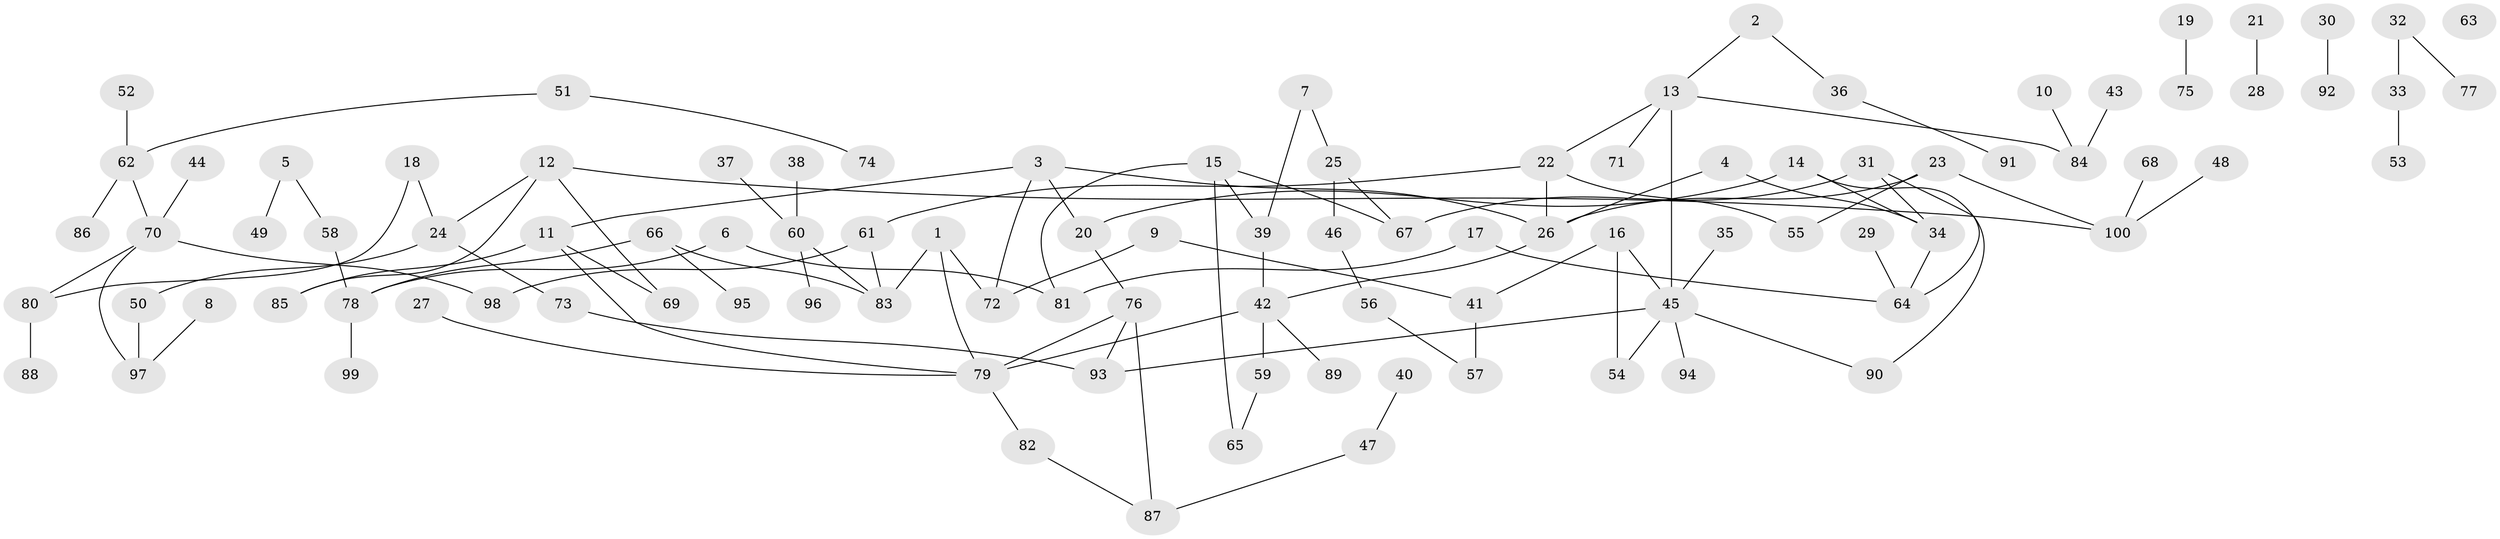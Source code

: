 // coarse degree distribution, {3: 0.19402985074626866, 2: 0.14925373134328357, 7: 0.014925373134328358, 1: 0.3582089552238806, 4: 0.08955223880597014, 6: 0.07462686567164178, 5: 0.05970149253731343, 0: 0.05970149253731343}
// Generated by graph-tools (version 1.1) at 2025/41/03/06/25 10:41:21]
// undirected, 100 vertices, 117 edges
graph export_dot {
graph [start="1"]
  node [color=gray90,style=filled];
  1;
  2;
  3;
  4;
  5;
  6;
  7;
  8;
  9;
  10;
  11;
  12;
  13;
  14;
  15;
  16;
  17;
  18;
  19;
  20;
  21;
  22;
  23;
  24;
  25;
  26;
  27;
  28;
  29;
  30;
  31;
  32;
  33;
  34;
  35;
  36;
  37;
  38;
  39;
  40;
  41;
  42;
  43;
  44;
  45;
  46;
  47;
  48;
  49;
  50;
  51;
  52;
  53;
  54;
  55;
  56;
  57;
  58;
  59;
  60;
  61;
  62;
  63;
  64;
  65;
  66;
  67;
  68;
  69;
  70;
  71;
  72;
  73;
  74;
  75;
  76;
  77;
  78;
  79;
  80;
  81;
  82;
  83;
  84;
  85;
  86;
  87;
  88;
  89;
  90;
  91;
  92;
  93;
  94;
  95;
  96;
  97;
  98;
  99;
  100;
  1 -- 72;
  1 -- 79;
  1 -- 83;
  2 -- 13;
  2 -- 36;
  3 -- 11;
  3 -- 20;
  3 -- 26;
  3 -- 72;
  4 -- 26;
  4 -- 34;
  5 -- 49;
  5 -- 58;
  6 -- 78;
  6 -- 81;
  7 -- 25;
  7 -- 39;
  8 -- 97;
  9 -- 41;
  9 -- 72;
  10 -- 84;
  11 -- 69;
  11 -- 79;
  11 -- 85;
  12 -- 24;
  12 -- 69;
  12 -- 85;
  12 -- 100;
  13 -- 22;
  13 -- 45;
  13 -- 71;
  13 -- 84;
  14 -- 20;
  14 -- 34;
  14 -- 90;
  15 -- 39;
  15 -- 65;
  15 -- 67;
  15 -- 81;
  16 -- 41;
  16 -- 45;
  16 -- 54;
  17 -- 64;
  17 -- 81;
  18 -- 24;
  18 -- 80;
  19 -- 75;
  20 -- 76;
  21 -- 28;
  22 -- 26;
  22 -- 55;
  22 -- 61;
  23 -- 26;
  23 -- 55;
  23 -- 100;
  24 -- 50;
  24 -- 73;
  25 -- 46;
  25 -- 67;
  26 -- 42;
  27 -- 79;
  29 -- 64;
  30 -- 92;
  31 -- 34;
  31 -- 64;
  31 -- 67;
  32 -- 33;
  32 -- 77;
  33 -- 53;
  34 -- 64;
  35 -- 45;
  36 -- 91;
  37 -- 60;
  38 -- 60;
  39 -- 42;
  40 -- 47;
  41 -- 57;
  42 -- 59;
  42 -- 79;
  42 -- 89;
  43 -- 84;
  44 -- 70;
  45 -- 54;
  45 -- 90;
  45 -- 93;
  45 -- 94;
  46 -- 56;
  47 -- 87;
  48 -- 100;
  50 -- 97;
  51 -- 62;
  51 -- 74;
  52 -- 62;
  56 -- 57;
  58 -- 78;
  59 -- 65;
  60 -- 83;
  60 -- 96;
  61 -- 83;
  61 -- 98;
  62 -- 70;
  62 -- 86;
  66 -- 78;
  66 -- 83;
  66 -- 95;
  68 -- 100;
  70 -- 80;
  70 -- 97;
  70 -- 98;
  73 -- 93;
  76 -- 79;
  76 -- 87;
  76 -- 93;
  78 -- 99;
  79 -- 82;
  80 -- 88;
  82 -- 87;
}
